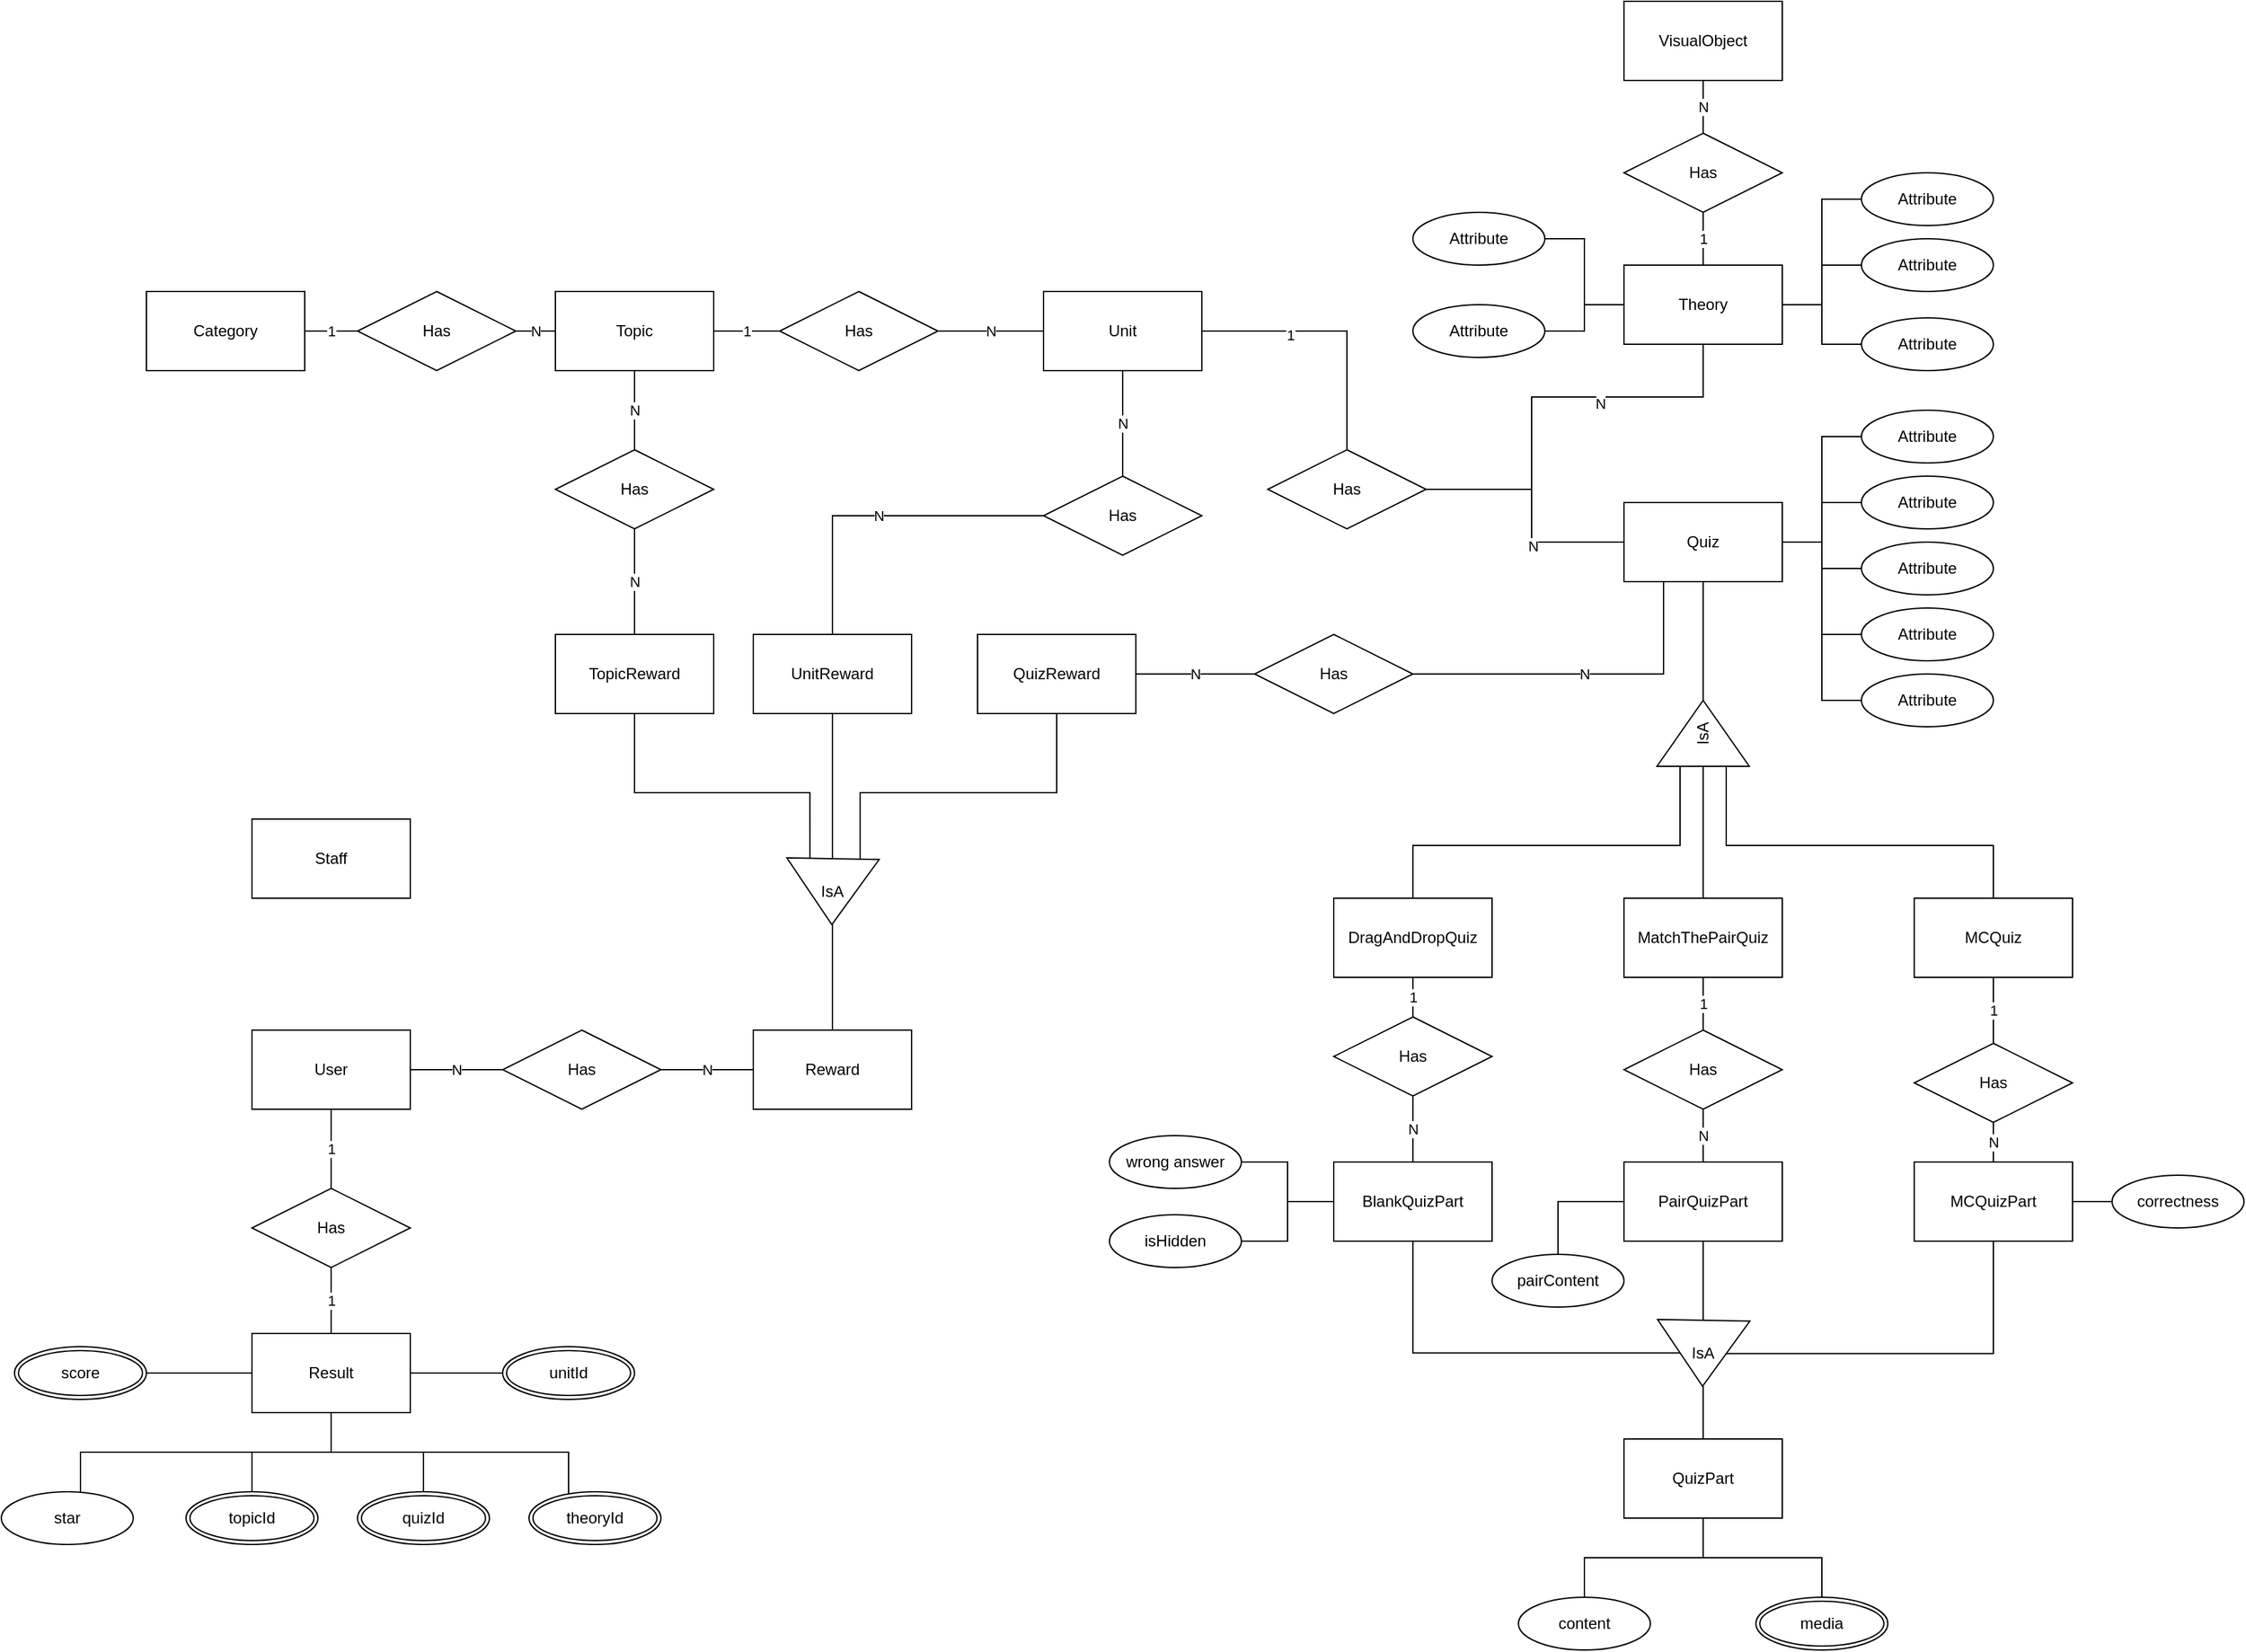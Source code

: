 <mxfile version="13.4.9" type="github">
  <diagram id="R2lEEEUBdFMjLlhIrx00" name="Page-1">
    <mxGraphModel dx="3924" dy="2565" grid="1" gridSize="10" guides="1" tooltips="1" connect="1" arrows="1" fold="1" page="1" pageScale="1" pageWidth="2336" pageHeight="1654" math="0" shadow="0" extFonts="Permanent Marker^https://fonts.googleapis.com/css?family=Permanent+Marker">
      <root>
        <mxCell id="0" />
        <mxCell id="1" parent="0" />
        <mxCell id="sqilVZkOUBa6XORCe38h-3" value="Staff" style="whiteSpace=wrap;html=1;" vertex="1" parent="1">
          <mxGeometry x="120" y="600" width="120" height="60" as="geometry" />
        </mxCell>
        <mxCell id="sqilVZkOUBa6XORCe38h-30" value="1" style="edgeStyle=orthogonalEdgeStyle;rounded=0;orthogonalLoop=1;jettySize=auto;html=1;endArrow=none;endFill=0;" edge="1" parent="1" source="sqilVZkOUBa6XORCe38h-4" target="sqilVZkOUBa6XORCe38h-29">
          <mxGeometry relative="1" as="geometry" />
        </mxCell>
        <mxCell id="sqilVZkOUBa6XORCe38h-72" value="N" style="edgeStyle=orthogonalEdgeStyle;rounded=0;sketch=0;orthogonalLoop=1;jettySize=auto;html=1;entryX=0;entryY=0.5;entryDx=0;entryDy=0;endArrow=none;endFill=0;" edge="1" parent="1" source="sqilVZkOUBa6XORCe38h-4" target="sqilVZkOUBa6XORCe38h-54">
          <mxGeometry relative="1" as="geometry" />
        </mxCell>
        <mxCell id="sqilVZkOUBa6XORCe38h-4" value="User" style="whiteSpace=wrap;html=1;" vertex="1" parent="1">
          <mxGeometry x="120" y="760" width="120" height="60" as="geometry" />
        </mxCell>
        <mxCell id="sqilVZkOUBa6XORCe38h-5" value="Result" style="whiteSpace=wrap;html=1;" vertex="1" parent="1">
          <mxGeometry x="120" y="990" width="120" height="60" as="geometry" />
        </mxCell>
        <mxCell id="sqilVZkOUBa6XORCe38h-35" value="" style="edgeStyle=orthogonalEdgeStyle;rounded=0;orthogonalLoop=1;jettySize=auto;html=1;endArrow=none;endFill=0;" edge="1" parent="1" source="sqilVZkOUBa6XORCe38h-6" target="sqilVZkOUBa6XORCe38h-33">
          <mxGeometry relative="1" as="geometry" />
        </mxCell>
        <mxCell id="sqilVZkOUBa6XORCe38h-39" value="1" style="edgeStyle=orthogonalEdgeStyle;rounded=0;orthogonalLoop=1;jettySize=auto;html=1;endArrow=none;endFill=0;" edge="1" parent="1" source="sqilVZkOUBa6XORCe38h-6" target="sqilVZkOUBa6XORCe38h-33">
          <mxGeometry relative="1" as="geometry" />
        </mxCell>
        <mxCell id="sqilVZkOUBa6XORCe38h-6" value="Category" style="whiteSpace=wrap;html=1;" vertex="1" parent="1">
          <mxGeometry x="40" y="200" width="120" height="60" as="geometry" />
        </mxCell>
        <mxCell id="sqilVZkOUBa6XORCe38h-37" value="1" style="edgeStyle=orthogonalEdgeStyle;rounded=0;orthogonalLoop=1;jettySize=auto;html=1;endArrow=none;endFill=0;" edge="1" parent="1" source="sqilVZkOUBa6XORCe38h-7" target="sqilVZkOUBa6XORCe38h-32">
          <mxGeometry relative="1" as="geometry" />
        </mxCell>
        <mxCell id="sqilVZkOUBa6XORCe38h-86" value="N" style="edgeStyle=orthogonalEdgeStyle;rounded=0;sketch=0;orthogonalLoop=1;jettySize=auto;html=1;endArrow=none;endFill=0;" edge="1" parent="1" source="sqilVZkOUBa6XORCe38h-7" target="sqilVZkOUBa6XORCe38h-55">
          <mxGeometry relative="1" as="geometry" />
        </mxCell>
        <mxCell id="sqilVZkOUBa6XORCe38h-7" value="Topic" style="whiteSpace=wrap;html=1;" vertex="1" parent="1">
          <mxGeometry x="350" y="200" width="120" height="60" as="geometry" />
        </mxCell>
        <mxCell id="sqilVZkOUBa6XORCe38h-41" value="" style="edgeStyle=orthogonalEdgeStyle;rounded=0;orthogonalLoop=1;jettySize=auto;html=1;endArrow=none;endFill=0;" edge="1" parent="1" source="sqilVZkOUBa6XORCe38h-8" target="sqilVZkOUBa6XORCe38h-40">
          <mxGeometry relative="1" as="geometry" />
        </mxCell>
        <mxCell id="sqilVZkOUBa6XORCe38h-108" value="1" style="edgeLabel;html=1;align=center;verticalAlign=middle;resizable=0;points=[];" vertex="1" connectable="0" parent="sqilVZkOUBa6XORCe38h-41">
          <mxGeometry x="-0.33" y="-3" relative="1" as="geometry">
            <mxPoint as="offset" />
          </mxGeometry>
        </mxCell>
        <mxCell id="sqilVZkOUBa6XORCe38h-88" value="N" style="edgeStyle=orthogonalEdgeStyle;rounded=0;sketch=0;orthogonalLoop=1;jettySize=auto;html=1;entryX=0.5;entryY=0;entryDx=0;entryDy=0;endArrow=none;endFill=0;" edge="1" parent="1" source="sqilVZkOUBa6XORCe38h-8" target="sqilVZkOUBa6XORCe38h-56">
          <mxGeometry relative="1" as="geometry" />
        </mxCell>
        <mxCell id="sqilVZkOUBa6XORCe38h-8" value="Unit" style="whiteSpace=wrap;html=1;" vertex="1" parent="1">
          <mxGeometry x="720" y="200" width="120" height="60" as="geometry" />
        </mxCell>
        <mxCell id="sqilVZkOUBa6XORCe38h-45" value="1" style="edgeStyle=orthogonalEdgeStyle;rounded=0;orthogonalLoop=1;jettySize=auto;html=1;endArrow=none;endFill=0;" edge="1" parent="1" source="sqilVZkOUBa6XORCe38h-10" target="sqilVZkOUBa6XORCe38h-44">
          <mxGeometry relative="1" as="geometry" />
        </mxCell>
        <mxCell id="sqilVZkOUBa6XORCe38h-10" value="Theory" style="whiteSpace=wrap;html=1;" vertex="1" parent="1">
          <mxGeometry x="1160" y="180" width="120" height="60" as="geometry" />
        </mxCell>
        <mxCell id="sqilVZkOUBa6XORCe38h-112" value="" style="edgeStyle=orthogonalEdgeStyle;rounded=0;sketch=0;orthogonalLoop=1;jettySize=auto;html=1;endArrow=none;endFill=0;" edge="1" parent="1" source="sqilVZkOUBa6XORCe38h-11" target="sqilVZkOUBa6XORCe38h-80">
          <mxGeometry relative="1" as="geometry" />
        </mxCell>
        <mxCell id="sqilVZkOUBa6XORCe38h-11" value="&lt;div style=&quot;text-align: left&quot;&gt;&lt;font size=&quot;1&quot;&gt;&lt;span style=&quot;background-color: rgb(255 , 255 , 255) ; font-size: 12px&quot;&gt;Quiz&lt;/span&gt;&lt;/font&gt;&lt;/div&gt;" style="whiteSpace=wrap;html=1;" vertex="1" parent="1">
          <mxGeometry x="1160" y="360" width="120" height="60" as="geometry" />
        </mxCell>
        <mxCell id="sqilVZkOUBa6XORCe38h-16" value="VisualObject" style="whiteSpace=wrap;html=1;" vertex="1" parent="1">
          <mxGeometry x="1160" y="-20" width="120" height="60" as="geometry" />
        </mxCell>
        <mxCell id="sqilVZkOUBa6XORCe38h-50" style="edgeStyle=orthogonalEdgeStyle;rounded=0;orthogonalLoop=1;jettySize=auto;html=1;entryX=0;entryY=0.75;entryDx=0;entryDy=0;endArrow=none;endFill=0;" edge="1" parent="1" source="sqilVZkOUBa6XORCe38h-17" target="sqilVZkOUBa6XORCe38h-48">
          <mxGeometry relative="1" as="geometry">
            <Array as="points">
              <mxPoint x="410" y="580" />
              <mxPoint x="543" y="580" />
            </Array>
          </mxGeometry>
        </mxCell>
        <mxCell id="sqilVZkOUBa6XORCe38h-17" value="TopicReward" style="whiteSpace=wrap;html=1;" vertex="1" parent="1">
          <mxGeometry x="350" y="460" width="120" height="60" as="geometry" />
        </mxCell>
        <mxCell id="sqilVZkOUBa6XORCe38h-51" style="edgeStyle=orthogonalEdgeStyle;rounded=0;orthogonalLoop=1;jettySize=auto;html=1;endArrow=none;endFill=0;" edge="1" parent="1" source="sqilVZkOUBa6XORCe38h-18" target="sqilVZkOUBa6XORCe38h-48">
          <mxGeometry relative="1" as="geometry" />
        </mxCell>
        <mxCell id="sqilVZkOUBa6XORCe38h-18" value="UnitReward" style="whiteSpace=wrap;html=1;" vertex="1" parent="1">
          <mxGeometry x="500" y="460" width="120" height="60" as="geometry" />
        </mxCell>
        <mxCell id="sqilVZkOUBa6XORCe38h-19" value="Reward" style="whiteSpace=wrap;html=1;" vertex="1" parent="1">
          <mxGeometry x="500.0" y="760" width="120" height="60" as="geometry" />
        </mxCell>
        <mxCell id="sqilVZkOUBa6XORCe38h-52" style="edgeStyle=orthogonalEdgeStyle;rounded=0;orthogonalLoop=1;jettySize=auto;html=1;entryX=0.333;entryY=0.202;entryDx=0;entryDy=0;entryPerimeter=0;endArrow=none;endFill=0;" edge="1" parent="1" source="sqilVZkOUBa6XORCe38h-20" target="sqilVZkOUBa6XORCe38h-48">
          <mxGeometry relative="1" as="geometry">
            <Array as="points">
              <mxPoint x="730" y="580" />
              <mxPoint x="581" y="580" />
            </Array>
          </mxGeometry>
        </mxCell>
        <mxCell id="sqilVZkOUBa6XORCe38h-97" value="N" style="edgeStyle=orthogonalEdgeStyle;rounded=0;sketch=0;orthogonalLoop=1;jettySize=auto;html=1;entryX=0;entryY=0.5;entryDx=0;entryDy=0;endArrow=none;endFill=0;" edge="1" parent="1" source="sqilVZkOUBa6XORCe38h-20" target="sqilVZkOUBa6XORCe38h-57">
          <mxGeometry relative="1" as="geometry" />
        </mxCell>
        <mxCell id="sqilVZkOUBa6XORCe38h-20" value="&lt;span style=&quot;text-align: left ; background-color: rgb(255 , 255 , 255)&quot;&gt;QuizReward&lt;/span&gt;" style="whiteSpace=wrap;html=1;" vertex="1" parent="1">
          <mxGeometry x="670" y="460" width="120" height="60" as="geometry" />
        </mxCell>
        <mxCell id="sqilVZkOUBa6XORCe38h-98" value="1" style="edgeStyle=orthogonalEdgeStyle;rounded=0;sketch=0;orthogonalLoop=1;jettySize=auto;html=1;endArrow=none;endFill=0;" edge="1" parent="1" source="sqilVZkOUBa6XORCe38h-21" target="sqilVZkOUBa6XORCe38h-58">
          <mxGeometry relative="1" as="geometry" />
        </mxCell>
        <mxCell id="sqilVZkOUBa6XORCe38h-113" style="edgeStyle=orthogonalEdgeStyle;rounded=0;sketch=0;orthogonalLoop=1;jettySize=auto;html=1;entryX=0;entryY=0.25;entryDx=0;entryDy=0;endArrow=none;endFill=0;" edge="1" parent="1" source="sqilVZkOUBa6XORCe38h-21" target="sqilVZkOUBa6XORCe38h-80">
          <mxGeometry relative="1" as="geometry">
            <Array as="points">
              <mxPoint x="1000" y="620" />
              <mxPoint x="1203" y="620" />
            </Array>
          </mxGeometry>
        </mxCell>
        <mxCell id="sqilVZkOUBa6XORCe38h-21" value="DragAndDropQuiz" style="whiteSpace=wrap;html=1;" vertex="1" parent="1">
          <mxGeometry x="940" y="660" width="120" height="60" as="geometry" />
        </mxCell>
        <mxCell id="sqilVZkOUBa6XORCe38h-93" value="" style="edgeStyle=orthogonalEdgeStyle;rounded=0;sketch=0;orthogonalLoop=1;jettySize=auto;html=1;endArrow=none;endFill=0;" edge="1" parent="1" source="sqilVZkOUBa6XORCe38h-22" target="sqilVZkOUBa6XORCe38h-80">
          <mxGeometry relative="1" as="geometry" />
        </mxCell>
        <mxCell id="sqilVZkOUBa6XORCe38h-100" value="1" style="edgeStyle=orthogonalEdgeStyle;rounded=0;sketch=0;orthogonalLoop=1;jettySize=auto;html=1;endArrow=none;endFill=0;" edge="1" parent="1" source="sqilVZkOUBa6XORCe38h-22" target="sqilVZkOUBa6XORCe38h-59">
          <mxGeometry relative="1" as="geometry" />
        </mxCell>
        <mxCell id="sqilVZkOUBa6XORCe38h-22" value="MatchThePairQuiz" style="whiteSpace=wrap;html=1;" vertex="1" parent="1">
          <mxGeometry x="1160" y="660" width="120" height="60" as="geometry" />
        </mxCell>
        <mxCell id="sqilVZkOUBa6XORCe38h-91" style="edgeStyle=orthogonalEdgeStyle;rounded=0;sketch=0;orthogonalLoop=1;jettySize=auto;html=1;entryX=0;entryY=0.75;entryDx=0;entryDy=0;endArrow=none;endFill=0;" edge="1" parent="1" source="sqilVZkOUBa6XORCe38h-23" target="sqilVZkOUBa6XORCe38h-80">
          <mxGeometry relative="1" as="geometry">
            <Array as="points">
              <mxPoint x="1440" y="620" />
              <mxPoint x="1238" y="620" />
            </Array>
          </mxGeometry>
        </mxCell>
        <mxCell id="sqilVZkOUBa6XORCe38h-102" value="1" style="edgeStyle=orthogonalEdgeStyle;rounded=0;sketch=0;orthogonalLoop=1;jettySize=auto;html=1;endArrow=none;endFill=0;" edge="1" parent="1" source="sqilVZkOUBa6XORCe38h-23" target="sqilVZkOUBa6XORCe38h-60">
          <mxGeometry relative="1" as="geometry" />
        </mxCell>
        <mxCell id="sqilVZkOUBa6XORCe38h-23" value="MCQuiz" style="whiteSpace=wrap;html=1;" vertex="1" parent="1">
          <mxGeometry x="1380" y="660" width="120" height="60" as="geometry" />
        </mxCell>
        <mxCell id="sqilVZkOUBa6XORCe38h-114" style="edgeStyle=orthogonalEdgeStyle;rounded=0;sketch=0;orthogonalLoop=1;jettySize=auto;html=1;entryX=0.5;entryY=1;entryDx=0;entryDy=0;endArrow=none;endFill=0;" edge="1" parent="1" source="sqilVZkOUBa6XORCe38h-24" target="sqilVZkOUBa6XORCe38h-67">
          <mxGeometry relative="1" as="geometry">
            <Array as="points">
              <mxPoint x="1000" y="1005" />
            </Array>
          </mxGeometry>
        </mxCell>
        <mxCell id="sqilVZkOUBa6XORCe38h-24" value="Blank&lt;span style=&quot;text-align: left ; background-color: rgb(255 , 255 , 255)&quot;&gt;QuizPart&lt;/span&gt;" style="whiteSpace=wrap;html=1;" vertex="1" parent="1">
          <mxGeometry x="940" y="860" width="120" height="60" as="geometry" />
        </mxCell>
        <mxCell id="sqilVZkOUBa6XORCe38h-105" value="" style="edgeStyle=orthogonalEdgeStyle;rounded=0;sketch=0;orthogonalLoop=1;jettySize=auto;html=1;endArrow=none;endFill=0;" edge="1" parent="1" source="sqilVZkOUBa6XORCe38h-25" target="sqilVZkOUBa6XORCe38h-67">
          <mxGeometry relative="1" as="geometry" />
        </mxCell>
        <mxCell id="sqilVZkOUBa6XORCe38h-25" value="Pair&lt;span style=&quot;text-align: left ; background-color: rgb(255 , 255 , 255)&quot;&gt;QuizPart&lt;/span&gt;" style="whiteSpace=wrap;html=1;" vertex="1" parent="1">
          <mxGeometry x="1160" y="860" width="120" height="60" as="geometry" />
        </mxCell>
        <mxCell id="sqilVZkOUBa6XORCe38h-106" style="edgeStyle=orthogonalEdgeStyle;rounded=0;sketch=0;orthogonalLoop=1;jettySize=auto;html=1;entryX=0.5;entryY=0;entryDx=0;entryDy=0;endArrow=none;endFill=0;" edge="1" parent="1" source="sqilVZkOUBa6XORCe38h-26" target="sqilVZkOUBa6XORCe38h-67">
          <mxGeometry relative="1" as="geometry">
            <Array as="points">
              <mxPoint x="1440" y="1005" />
            </Array>
          </mxGeometry>
        </mxCell>
        <mxCell id="sqilVZkOUBa6XORCe38h-26" value="MC&lt;span style=&quot;text-align: left ; background-color: rgb(255 , 255 , 255)&quot;&gt;QuizPart&lt;/span&gt;" style="whiteSpace=wrap;html=1;" vertex="1" parent="1">
          <mxGeometry x="1380" y="860" width="120" height="60" as="geometry" />
        </mxCell>
        <mxCell id="sqilVZkOUBa6XORCe38h-27" value="&lt;span style=&quot;text-align: left ; background-color: rgb(255 , 255 , 255)&quot;&gt;QuizPart&lt;/span&gt;" style="whiteSpace=wrap;html=1;" vertex="1" parent="1">
          <mxGeometry x="1160" y="1070" width="120" height="60" as="geometry" />
        </mxCell>
        <mxCell id="sqilVZkOUBa6XORCe38h-31" value="1" style="edgeStyle=orthogonalEdgeStyle;rounded=0;orthogonalLoop=1;jettySize=auto;html=1;endArrow=none;endFill=0;" edge="1" parent="1" source="sqilVZkOUBa6XORCe38h-29" target="sqilVZkOUBa6XORCe38h-5">
          <mxGeometry relative="1" as="geometry" />
        </mxCell>
        <mxCell id="sqilVZkOUBa6XORCe38h-29" value="Has" style="shape=rhombus;perimeter=rhombusPerimeter;whiteSpace=wrap;html=1;align=center;" vertex="1" parent="1">
          <mxGeometry x="120" y="880" width="120" height="60" as="geometry" />
        </mxCell>
        <mxCell id="sqilVZkOUBa6XORCe38h-38" value="N" style="edgeStyle=orthogonalEdgeStyle;rounded=0;orthogonalLoop=1;jettySize=auto;html=1;endArrow=none;endFill=0;" edge="1" parent="1" source="sqilVZkOUBa6XORCe38h-32" target="sqilVZkOUBa6XORCe38h-8">
          <mxGeometry relative="1" as="geometry" />
        </mxCell>
        <mxCell id="sqilVZkOUBa6XORCe38h-32" value="Has" style="shape=rhombus;perimeter=rhombusPerimeter;whiteSpace=wrap;html=1;align=center;" vertex="1" parent="1">
          <mxGeometry x="520" y="200" width="120" height="60" as="geometry" />
        </mxCell>
        <mxCell id="sqilVZkOUBa6XORCe38h-36" value="N" style="edgeStyle=orthogonalEdgeStyle;rounded=0;orthogonalLoop=1;jettySize=auto;html=1;endArrow=none;endFill=0;" edge="1" parent="1" source="sqilVZkOUBa6XORCe38h-33" target="sqilVZkOUBa6XORCe38h-7">
          <mxGeometry relative="1" as="geometry" />
        </mxCell>
        <mxCell id="sqilVZkOUBa6XORCe38h-33" value="Has" style="shape=rhombus;perimeter=rhombusPerimeter;whiteSpace=wrap;html=1;align=center;" vertex="1" parent="1">
          <mxGeometry x="200" y="200" width="120" height="60" as="geometry" />
        </mxCell>
        <mxCell id="sqilVZkOUBa6XORCe38h-42" value="" style="edgeStyle=orthogonalEdgeStyle;rounded=0;orthogonalLoop=1;jettySize=auto;html=1;endArrow=none;endFill=0;" edge="1" parent="1" source="sqilVZkOUBa6XORCe38h-40" target="sqilVZkOUBa6XORCe38h-11">
          <mxGeometry relative="1" as="geometry">
            <Array as="points">
              <mxPoint x="1090" y="350" />
              <mxPoint x="1090" y="390" />
            </Array>
          </mxGeometry>
        </mxCell>
        <mxCell id="sqilVZkOUBa6XORCe38h-110" value="N" style="edgeLabel;html=1;align=center;verticalAlign=middle;resizable=0;points=[];" vertex="1" connectable="0" parent="sqilVZkOUBa6XORCe38h-42">
          <mxGeometry x="0.267" y="-3" relative="1" as="geometry">
            <mxPoint as="offset" />
          </mxGeometry>
        </mxCell>
        <mxCell id="sqilVZkOUBa6XORCe38h-43" style="edgeStyle=orthogonalEdgeStyle;rounded=0;orthogonalLoop=1;jettySize=auto;html=1;endArrow=none;endFill=0;" edge="1" parent="1" source="sqilVZkOUBa6XORCe38h-40" target="sqilVZkOUBa6XORCe38h-10">
          <mxGeometry relative="1" as="geometry">
            <Array as="points">
              <mxPoint x="1090" y="350" />
              <mxPoint x="1090" y="280" />
            </Array>
          </mxGeometry>
        </mxCell>
        <mxCell id="sqilVZkOUBa6XORCe38h-109" value="N" style="edgeLabel;html=1;align=center;verticalAlign=middle;resizable=0;points=[];" vertex="1" connectable="0" parent="sqilVZkOUBa6XORCe38h-43">
          <mxGeometry x="0.262" y="-5" relative="1" as="geometry">
            <mxPoint as="offset" />
          </mxGeometry>
        </mxCell>
        <mxCell id="sqilVZkOUBa6XORCe38h-40" value="Has" style="shape=rhombus;perimeter=rhombusPerimeter;whiteSpace=wrap;html=1;align=center;" vertex="1" parent="1">
          <mxGeometry x="890" y="320" width="120" height="60" as="geometry" />
        </mxCell>
        <mxCell id="sqilVZkOUBa6XORCe38h-46" value="N" style="edgeStyle=orthogonalEdgeStyle;rounded=0;orthogonalLoop=1;jettySize=auto;html=1;endArrow=none;endFill=0;" edge="1" parent="1" source="sqilVZkOUBa6XORCe38h-44" target="sqilVZkOUBa6XORCe38h-16">
          <mxGeometry relative="1" as="geometry" />
        </mxCell>
        <mxCell id="sqilVZkOUBa6XORCe38h-44" value="Has" style="shape=rhombus;perimeter=rhombusPerimeter;whiteSpace=wrap;html=1;align=center;" vertex="1" parent="1">
          <mxGeometry x="1160" y="80" width="120" height="60" as="geometry" />
        </mxCell>
        <mxCell id="sqilVZkOUBa6XORCe38h-96" style="edgeStyle=orthogonalEdgeStyle;rounded=0;sketch=0;orthogonalLoop=1;jettySize=auto;html=1;entryX=0.5;entryY=0;entryDx=0;entryDy=0;endArrow=none;endFill=0;" edge="1" parent="1" source="sqilVZkOUBa6XORCe38h-48" target="sqilVZkOUBa6XORCe38h-19">
          <mxGeometry relative="1" as="geometry" />
        </mxCell>
        <mxCell id="sqilVZkOUBa6XORCe38h-48" value="IsA" style="triangle;whiteSpace=wrap;html=1;rotation=91;sketch=0;labelPosition=center;verticalLabelPosition=middle;align=center;verticalAlign=middle;horizontal=0;" vertex="1" parent="1">
          <mxGeometry x="535" y="620" width="50" height="70" as="geometry" />
        </mxCell>
        <mxCell id="sqilVZkOUBa6XORCe38h-73" value="N" style="edgeStyle=orthogonalEdgeStyle;rounded=0;sketch=0;orthogonalLoop=1;jettySize=auto;html=1;endArrow=none;endFill=0;" edge="1" parent="1" source="sqilVZkOUBa6XORCe38h-54" target="sqilVZkOUBa6XORCe38h-19">
          <mxGeometry relative="1" as="geometry" />
        </mxCell>
        <mxCell id="sqilVZkOUBa6XORCe38h-54" value="Has" style="shape=rhombus;perimeter=rhombusPerimeter;whiteSpace=wrap;html=1;align=center;" vertex="1" parent="1">
          <mxGeometry x="310.0" y="760" width="120" height="60" as="geometry" />
        </mxCell>
        <mxCell id="sqilVZkOUBa6XORCe38h-85" value="N" style="edgeStyle=orthogonalEdgeStyle;rounded=0;sketch=0;orthogonalLoop=1;jettySize=auto;html=1;endArrow=none;endFill=0;" edge="1" parent="1" source="sqilVZkOUBa6XORCe38h-55" target="sqilVZkOUBa6XORCe38h-17">
          <mxGeometry relative="1" as="geometry" />
        </mxCell>
        <mxCell id="sqilVZkOUBa6XORCe38h-55" value="Has" style="shape=rhombus;perimeter=rhombusPerimeter;whiteSpace=wrap;html=1;align=center;" vertex="1" parent="1">
          <mxGeometry x="350" y="320" width="120" height="60" as="geometry" />
        </mxCell>
        <mxCell id="sqilVZkOUBa6XORCe38h-89" value="N" style="edgeStyle=orthogonalEdgeStyle;rounded=0;sketch=0;orthogonalLoop=1;jettySize=auto;html=1;endArrow=none;endFill=0;" edge="1" parent="1" source="sqilVZkOUBa6XORCe38h-56" target="sqilVZkOUBa6XORCe38h-18">
          <mxGeometry relative="1" as="geometry" />
        </mxCell>
        <mxCell id="sqilVZkOUBa6XORCe38h-56" value="Has" style="shape=rhombus;perimeter=rhombusPerimeter;whiteSpace=wrap;html=1;align=center;" vertex="1" parent="1">
          <mxGeometry x="720" y="340" width="120" height="60" as="geometry" />
        </mxCell>
        <mxCell id="sqilVZkOUBa6XORCe38h-94" value="N" style="edgeStyle=orthogonalEdgeStyle;rounded=0;sketch=0;orthogonalLoop=1;jettySize=auto;html=1;entryX=0.25;entryY=1;entryDx=0;entryDy=0;endArrow=none;endFill=0;" edge="1" parent="1" source="sqilVZkOUBa6XORCe38h-57" target="sqilVZkOUBa6XORCe38h-11">
          <mxGeometry relative="1" as="geometry" />
        </mxCell>
        <mxCell id="sqilVZkOUBa6XORCe38h-57" value="Has" style="shape=rhombus;perimeter=rhombusPerimeter;whiteSpace=wrap;html=1;align=center;" vertex="1" parent="1">
          <mxGeometry x="880" y="460" width="120" height="60" as="geometry" />
        </mxCell>
        <mxCell id="sqilVZkOUBa6XORCe38h-99" value="N" style="edgeStyle=orthogonalEdgeStyle;rounded=0;sketch=0;orthogonalLoop=1;jettySize=auto;html=1;endArrow=none;endFill=0;" edge="1" parent="1" source="sqilVZkOUBa6XORCe38h-58" target="sqilVZkOUBa6XORCe38h-24">
          <mxGeometry relative="1" as="geometry" />
        </mxCell>
        <mxCell id="sqilVZkOUBa6XORCe38h-58" value="Has" style="shape=rhombus;perimeter=rhombusPerimeter;whiteSpace=wrap;html=1;align=center;" vertex="1" parent="1">
          <mxGeometry x="940" y="750" width="120" height="60" as="geometry" />
        </mxCell>
        <mxCell id="sqilVZkOUBa6XORCe38h-101" value="N" style="edgeStyle=orthogonalEdgeStyle;rounded=0;sketch=0;orthogonalLoop=1;jettySize=auto;html=1;endArrow=none;endFill=0;" edge="1" parent="1" source="sqilVZkOUBa6XORCe38h-59" target="sqilVZkOUBa6XORCe38h-25">
          <mxGeometry relative="1" as="geometry" />
        </mxCell>
        <mxCell id="sqilVZkOUBa6XORCe38h-59" value="Has" style="shape=rhombus;perimeter=rhombusPerimeter;whiteSpace=wrap;html=1;align=center;" vertex="1" parent="1">
          <mxGeometry x="1160" y="760" width="120" height="60" as="geometry" />
        </mxCell>
        <mxCell id="sqilVZkOUBa6XORCe38h-103" value="N" style="edgeStyle=orthogonalEdgeStyle;rounded=0;sketch=0;orthogonalLoop=1;jettySize=auto;html=1;endArrow=none;endFill=0;" edge="1" parent="1" source="sqilVZkOUBa6XORCe38h-60" target="sqilVZkOUBa6XORCe38h-26">
          <mxGeometry relative="1" as="geometry" />
        </mxCell>
        <mxCell id="sqilVZkOUBa6XORCe38h-60" value="Has" style="shape=rhombus;perimeter=rhombusPerimeter;whiteSpace=wrap;html=1;align=center;" vertex="1" parent="1">
          <mxGeometry x="1380" y="770" width="120" height="60" as="geometry" />
        </mxCell>
        <mxCell id="sqilVZkOUBa6XORCe38h-107" value="" style="edgeStyle=orthogonalEdgeStyle;rounded=0;sketch=0;orthogonalLoop=1;jettySize=auto;html=1;endArrow=none;endFill=0;" edge="1" parent="1" source="sqilVZkOUBa6XORCe38h-67" target="sqilVZkOUBa6XORCe38h-27">
          <mxGeometry relative="1" as="geometry" />
        </mxCell>
        <mxCell id="sqilVZkOUBa6XORCe38h-67" value="IsA" style="triangle;whiteSpace=wrap;html=1;rotation=91;sketch=0;labelPosition=center;verticalLabelPosition=middle;align=center;verticalAlign=middle;horizontal=0;" vertex="1" parent="1">
          <mxGeometry x="1195.001" y="969.997" width="50" height="70" as="geometry" />
        </mxCell>
        <mxCell id="sqilVZkOUBa6XORCe38h-80" value="IsA" style="triangle;whiteSpace=wrap;html=1;rotation=-90;sketch=0;labelPosition=center;verticalLabelPosition=middle;align=center;verticalAlign=middle;horizontal=1;" vertex="1" parent="1">
          <mxGeometry x="1195.001" y="499.997" width="50" height="70" as="geometry" />
        </mxCell>
        <mxCell id="sqilVZkOUBa6XORCe38h-111" style="edgeStyle=orthogonalEdgeStyle;rounded=0;sketch=0;orthogonalLoop=1;jettySize=auto;html=1;exitX=0;exitY=0.5;exitDx=0;exitDy=0;endArrow=none;endFill=0;" edge="1" parent="1" source="sqilVZkOUBa6XORCe38h-80" target="sqilVZkOUBa6XORCe38h-80">
          <mxGeometry relative="1" as="geometry" />
        </mxCell>
        <mxCell id="sqilVZkOUBa6XORCe38h-117" value="" style="edgeStyle=orthogonalEdgeStyle;rounded=0;sketch=0;orthogonalLoop=1;jettySize=auto;html=1;endArrow=none;endFill=0;" edge="1" parent="1" source="sqilVZkOUBa6XORCe38h-115" target="sqilVZkOUBa6XORCe38h-24">
          <mxGeometry relative="1" as="geometry" />
        </mxCell>
        <mxCell id="sqilVZkOUBa6XORCe38h-115" value="wrong answer" style="ellipse;whiteSpace=wrap;html=1;align=center;sketch=0;" vertex="1" parent="1">
          <mxGeometry x="770" y="840" width="100" height="40" as="geometry" />
        </mxCell>
        <mxCell id="sqilVZkOUBa6XORCe38h-118" style="edgeStyle=orthogonalEdgeStyle;rounded=0;sketch=0;orthogonalLoop=1;jettySize=auto;html=1;entryX=0;entryY=0.5;entryDx=0;entryDy=0;endArrow=none;endFill=0;" edge="1" parent="1" source="sqilVZkOUBa6XORCe38h-116" target="sqilVZkOUBa6XORCe38h-24">
          <mxGeometry relative="1" as="geometry" />
        </mxCell>
        <mxCell id="sqilVZkOUBa6XORCe38h-116" value="isHidden" style="ellipse;whiteSpace=wrap;html=1;align=center;sketch=0;" vertex="1" parent="1">
          <mxGeometry x="770" y="900" width="100" height="40" as="geometry" />
        </mxCell>
        <mxCell id="sqilVZkOUBa6XORCe38h-120" style="edgeStyle=orthogonalEdgeStyle;rounded=0;sketch=0;orthogonalLoop=1;jettySize=auto;html=1;entryX=0;entryY=0.5;entryDx=0;entryDy=0;endArrow=none;endFill=0;" edge="1" parent="1" source="sqilVZkOUBa6XORCe38h-119" target="sqilVZkOUBa6XORCe38h-25">
          <mxGeometry relative="1" as="geometry" />
        </mxCell>
        <mxCell id="sqilVZkOUBa6XORCe38h-119" value="pairContent" style="ellipse;whiteSpace=wrap;html=1;align=center;sketch=0;" vertex="1" parent="1">
          <mxGeometry x="1060" y="930" width="100" height="40" as="geometry" />
        </mxCell>
        <mxCell id="sqilVZkOUBa6XORCe38h-122" value="" style="edgeStyle=orthogonalEdgeStyle;rounded=0;sketch=0;orthogonalLoop=1;jettySize=auto;html=1;endArrow=none;endFill=0;" edge="1" parent="1" source="sqilVZkOUBa6XORCe38h-121" target="sqilVZkOUBa6XORCe38h-26">
          <mxGeometry relative="1" as="geometry" />
        </mxCell>
        <mxCell id="sqilVZkOUBa6XORCe38h-121" value="correctness" style="ellipse;whiteSpace=wrap;html=1;align=center;sketch=0;" vertex="1" parent="1">
          <mxGeometry x="1530" y="870" width="100" height="40" as="geometry" />
        </mxCell>
        <mxCell id="sqilVZkOUBa6XORCe38h-125" value="" style="edgeStyle=orthogonalEdgeStyle;rounded=0;sketch=0;orthogonalLoop=1;jettySize=auto;html=1;endArrow=none;endFill=0;" edge="1" parent="1" source="sqilVZkOUBa6XORCe38h-123" target="sqilVZkOUBa6XORCe38h-27">
          <mxGeometry relative="1" as="geometry" />
        </mxCell>
        <mxCell id="sqilVZkOUBa6XORCe38h-123" value="content" style="ellipse;whiteSpace=wrap;html=1;align=center;sketch=0;" vertex="1" parent="1">
          <mxGeometry x="1080" y="1190" width="100" height="40" as="geometry" />
        </mxCell>
        <mxCell id="sqilVZkOUBa6XORCe38h-126" value="" style="edgeStyle=orthogonalEdgeStyle;rounded=0;sketch=0;orthogonalLoop=1;jettySize=auto;html=1;endArrow=none;endFill=0;" edge="1" parent="1" source="sqilVZkOUBa6XORCe38h-124" target="sqilVZkOUBa6XORCe38h-27">
          <mxGeometry relative="1" as="geometry" />
        </mxCell>
        <mxCell id="sqilVZkOUBa6XORCe38h-124" value="media" style="ellipse;shape=doubleEllipse;margin=3;whiteSpace=wrap;html=1;align=center;sketch=0;" vertex="1" parent="1">
          <mxGeometry x="1260" y="1190" width="100" height="40" as="geometry" />
        </mxCell>
        <mxCell id="sqilVZkOUBa6XORCe38h-149" style="edgeStyle=orthogonalEdgeStyle;rounded=0;sketch=0;orthogonalLoop=1;jettySize=auto;html=1;entryX=1;entryY=0.5;entryDx=0;entryDy=0;endArrow=none;endFill=0;" edge="1" parent="1" source="sqilVZkOUBa6XORCe38h-127" target="sqilVZkOUBa6XORCe38h-11">
          <mxGeometry relative="1" as="geometry" />
        </mxCell>
        <mxCell id="sqilVZkOUBa6XORCe38h-127" value="Attribute" style="ellipse;whiteSpace=wrap;html=1;align=center;sketch=0;" vertex="1" parent="1">
          <mxGeometry x="1340" y="290" width="100" height="40" as="geometry" />
        </mxCell>
        <mxCell id="sqilVZkOUBa6XORCe38h-143" style="edgeStyle=orthogonalEdgeStyle;rounded=0;sketch=0;orthogonalLoop=1;jettySize=auto;html=1;entryX=0;entryY=0.5;entryDx=0;entryDy=0;endArrow=none;endFill=0;" edge="1" parent="1" source="sqilVZkOUBa6XORCe38h-128" target="sqilVZkOUBa6XORCe38h-10">
          <mxGeometry relative="1" as="geometry" />
        </mxCell>
        <mxCell id="sqilVZkOUBa6XORCe38h-128" value="Attribute" style="ellipse;whiteSpace=wrap;html=1;align=center;sketch=0;" vertex="1" parent="1">
          <mxGeometry x="1000" y="140" width="100" height="40" as="geometry" />
        </mxCell>
        <mxCell id="sqilVZkOUBa6XORCe38h-145" value="" style="edgeStyle=orthogonalEdgeStyle;rounded=0;sketch=0;orthogonalLoop=1;jettySize=auto;html=1;endArrow=none;endFill=0;" edge="1" parent="1" source="sqilVZkOUBa6XORCe38h-129" target="sqilVZkOUBa6XORCe38h-10">
          <mxGeometry relative="1" as="geometry" />
        </mxCell>
        <mxCell id="sqilVZkOUBa6XORCe38h-129" value="Attribute" style="ellipse;whiteSpace=wrap;html=1;align=center;sketch=0;" vertex="1" parent="1">
          <mxGeometry x="1340" y="160" width="100" height="40" as="geometry" />
        </mxCell>
        <mxCell id="sqilVZkOUBa6XORCe38h-147" style="edgeStyle=orthogonalEdgeStyle;rounded=0;sketch=0;orthogonalLoop=1;jettySize=auto;html=1;entryX=1;entryY=0.5;entryDx=0;entryDy=0;endArrow=none;endFill=0;" edge="1" parent="1" source="sqilVZkOUBa6XORCe38h-130" target="sqilVZkOUBa6XORCe38h-10">
          <mxGeometry relative="1" as="geometry" />
        </mxCell>
        <mxCell id="sqilVZkOUBa6XORCe38h-130" value="Attribute" style="ellipse;whiteSpace=wrap;html=1;align=center;sketch=0;" vertex="1" parent="1">
          <mxGeometry x="1340" y="110" width="100" height="40" as="geometry" />
        </mxCell>
        <mxCell id="sqilVZkOUBa6XORCe38h-146" value="" style="edgeStyle=orthogonalEdgeStyle;rounded=0;sketch=0;orthogonalLoop=1;jettySize=auto;html=1;endArrow=none;endFill=0;" edge="1" parent="1" source="sqilVZkOUBa6XORCe38h-131" target="sqilVZkOUBa6XORCe38h-10">
          <mxGeometry relative="1" as="geometry" />
        </mxCell>
        <mxCell id="sqilVZkOUBa6XORCe38h-131" value="Attribute" style="ellipse;whiteSpace=wrap;html=1;align=center;sketch=0;" vertex="1" parent="1">
          <mxGeometry x="1340" y="220" width="100" height="40" as="geometry" />
        </mxCell>
        <mxCell id="sqilVZkOUBa6XORCe38h-153" style="edgeStyle=orthogonalEdgeStyle;rounded=0;sketch=0;orthogonalLoop=1;jettySize=auto;html=1;entryX=1;entryY=0.5;entryDx=0;entryDy=0;endArrow=none;endFill=0;" edge="1" parent="1" source="sqilVZkOUBa6XORCe38h-132" target="sqilVZkOUBa6XORCe38h-11">
          <mxGeometry relative="1" as="geometry" />
        </mxCell>
        <mxCell id="sqilVZkOUBa6XORCe38h-132" value="Attribute" style="ellipse;whiteSpace=wrap;html=1;align=center;sketch=0;" vertex="1" parent="1">
          <mxGeometry x="1340" y="490" width="100" height="40" as="geometry" />
        </mxCell>
        <mxCell id="sqilVZkOUBa6XORCe38h-152" style="edgeStyle=orthogonalEdgeStyle;rounded=0;sketch=0;orthogonalLoop=1;jettySize=auto;html=1;entryX=1;entryY=0.5;entryDx=0;entryDy=0;endArrow=none;endFill=0;" edge="1" parent="1" source="sqilVZkOUBa6XORCe38h-133" target="sqilVZkOUBa6XORCe38h-11">
          <mxGeometry relative="1" as="geometry" />
        </mxCell>
        <mxCell id="sqilVZkOUBa6XORCe38h-133" value="Attribute" style="ellipse;whiteSpace=wrap;html=1;align=center;sketch=0;" vertex="1" parent="1">
          <mxGeometry x="1340" y="440" width="100" height="40" as="geometry" />
        </mxCell>
        <mxCell id="sqilVZkOUBa6XORCe38h-151" style="edgeStyle=orthogonalEdgeStyle;rounded=0;sketch=0;orthogonalLoop=1;jettySize=auto;html=1;endArrow=none;endFill=0;" edge="1" parent="1" source="sqilVZkOUBa6XORCe38h-134" target="sqilVZkOUBa6XORCe38h-11">
          <mxGeometry relative="1" as="geometry" />
        </mxCell>
        <mxCell id="sqilVZkOUBa6XORCe38h-134" value="Attribute" style="ellipse;whiteSpace=wrap;html=1;align=center;sketch=0;" vertex="1" parent="1">
          <mxGeometry x="1340" y="390" width="100" height="40" as="geometry" />
        </mxCell>
        <mxCell id="sqilVZkOUBa6XORCe38h-150" style="edgeStyle=orthogonalEdgeStyle;rounded=0;sketch=0;orthogonalLoop=1;jettySize=auto;html=1;endArrow=none;endFill=0;" edge="1" parent="1" source="sqilVZkOUBa6XORCe38h-135" target="sqilVZkOUBa6XORCe38h-11">
          <mxGeometry relative="1" as="geometry" />
        </mxCell>
        <mxCell id="sqilVZkOUBa6XORCe38h-135" value="Attribute" style="ellipse;whiteSpace=wrap;html=1;align=center;sketch=0;" vertex="1" parent="1">
          <mxGeometry x="1340" y="340" width="100" height="40" as="geometry" />
        </mxCell>
        <mxCell id="sqilVZkOUBa6XORCe38h-144" value="" style="edgeStyle=orthogonalEdgeStyle;rounded=0;sketch=0;orthogonalLoop=1;jettySize=auto;html=1;endArrow=none;endFill=0;" edge="1" parent="1" source="sqilVZkOUBa6XORCe38h-136" target="sqilVZkOUBa6XORCe38h-10">
          <mxGeometry relative="1" as="geometry" />
        </mxCell>
        <mxCell id="sqilVZkOUBa6XORCe38h-136" value="Attribute" style="ellipse;whiteSpace=wrap;html=1;align=center;sketch=0;" vertex="1" parent="1">
          <mxGeometry x="1000" y="210" width="100" height="40" as="geometry" />
        </mxCell>
        <mxCell id="sqilVZkOUBa6XORCe38h-166" style="edgeStyle=orthogonalEdgeStyle;rounded=0;sketch=0;orthogonalLoop=1;jettySize=auto;html=1;endArrow=none;endFill=0;" edge="1" parent="1" source="sqilVZkOUBa6XORCe38h-138" target="sqilVZkOUBa6XORCe38h-5">
          <mxGeometry relative="1" as="geometry">
            <Array as="points">
              <mxPoint x="-10" y="1080" />
              <mxPoint x="180" y="1080" />
            </Array>
          </mxGeometry>
        </mxCell>
        <mxCell id="sqilVZkOUBa6XORCe38h-138" value="star" style="ellipse;whiteSpace=wrap;html=1;align=center;sketch=0;" vertex="1" parent="1">
          <mxGeometry x="-70" y="1110" width="100" height="40" as="geometry" />
        </mxCell>
        <mxCell id="sqilVZkOUBa6XORCe38h-161" value="" style="edgeStyle=orthogonalEdgeStyle;rounded=0;sketch=0;orthogonalLoop=1;jettySize=auto;html=1;endArrow=none;endFill=0;" edge="1" parent="1" source="sqilVZkOUBa6XORCe38h-159" target="sqilVZkOUBa6XORCe38h-5">
          <mxGeometry relative="1" as="geometry" />
        </mxCell>
        <mxCell id="sqilVZkOUBa6XORCe38h-159" value="score" style="ellipse;shape=doubleEllipse;margin=3;whiteSpace=wrap;html=1;align=center;sketch=0;" vertex="1" parent="1">
          <mxGeometry x="-60" y="1000" width="100" height="40" as="geometry" />
        </mxCell>
        <mxCell id="sqilVZkOUBa6XORCe38h-162" value="" style="edgeStyle=orthogonalEdgeStyle;rounded=0;sketch=0;orthogonalLoop=1;jettySize=auto;html=1;endArrow=none;endFill=0;" edge="1" parent="1" source="sqilVZkOUBa6XORCe38h-160" target="sqilVZkOUBa6XORCe38h-5">
          <mxGeometry relative="1" as="geometry" />
        </mxCell>
        <mxCell id="sqilVZkOUBa6XORCe38h-160" value="unitId" style="ellipse;shape=doubleEllipse;margin=3;whiteSpace=wrap;html=1;align=center;sketch=0;" vertex="1" parent="1">
          <mxGeometry x="310" y="1000" width="100" height="40" as="geometry" />
        </mxCell>
        <mxCell id="sqilVZkOUBa6XORCe38h-168" value="" style="edgeStyle=orthogonalEdgeStyle;rounded=0;sketch=0;orthogonalLoop=1;jettySize=auto;html=1;endArrow=none;endFill=0;" edge="1" parent="1" source="sqilVZkOUBa6XORCe38h-163" target="sqilVZkOUBa6XORCe38h-5">
          <mxGeometry relative="1" as="geometry" />
        </mxCell>
        <mxCell id="sqilVZkOUBa6XORCe38h-163" value="topicId" style="ellipse;shape=doubleEllipse;margin=3;whiteSpace=wrap;html=1;align=center;sketch=0;" vertex="1" parent="1">
          <mxGeometry x="70" y="1110" width="100" height="40" as="geometry" />
        </mxCell>
        <mxCell id="sqilVZkOUBa6XORCe38h-167" style="edgeStyle=orthogonalEdgeStyle;rounded=0;sketch=0;orthogonalLoop=1;jettySize=auto;html=1;endArrow=none;endFill=0;" edge="1" parent="1" source="sqilVZkOUBa6XORCe38h-165" target="sqilVZkOUBa6XORCe38h-5">
          <mxGeometry relative="1" as="geometry">
            <Array as="points">
              <mxPoint x="360" y="1080" />
              <mxPoint x="180" y="1080" />
            </Array>
          </mxGeometry>
        </mxCell>
        <mxCell id="sqilVZkOUBa6XORCe38h-165" value="theoryId" style="ellipse;shape=doubleEllipse;margin=3;whiteSpace=wrap;html=1;align=center;sketch=0;" vertex="1" parent="1">
          <mxGeometry x="330" y="1110" width="100" height="40" as="geometry" />
        </mxCell>
        <mxCell id="sqilVZkOUBa6XORCe38h-170" style="edgeStyle=orthogonalEdgeStyle;rounded=0;sketch=0;orthogonalLoop=1;jettySize=auto;html=1;entryX=0.5;entryY=1;entryDx=0;entryDy=0;endArrow=none;endFill=0;" edge="1" parent="1" source="sqilVZkOUBa6XORCe38h-169" target="sqilVZkOUBa6XORCe38h-5">
          <mxGeometry relative="1" as="geometry" />
        </mxCell>
        <mxCell id="sqilVZkOUBa6XORCe38h-169" value="quizId" style="ellipse;shape=doubleEllipse;margin=3;whiteSpace=wrap;html=1;align=center;sketch=0;" vertex="1" parent="1">
          <mxGeometry x="200" y="1110" width="100" height="40" as="geometry" />
        </mxCell>
      </root>
    </mxGraphModel>
  </diagram>
</mxfile>
